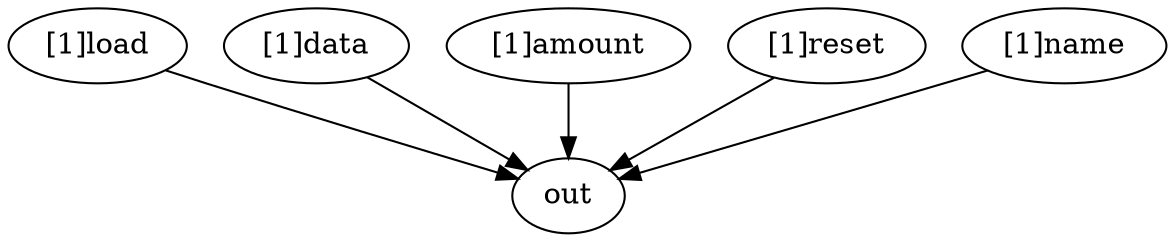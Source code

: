 strict digraph "" {
	"[1]load"	[complexity=1,
		importance=0.941177344452,
		rank=0.941177344452];
	out	[complexity=0,
		importance=0.411765191362,
		rank=0.0];
	"[1]load" -> out;
	"[1]data"	[complexity=2,
		importance=0.52941215309,
		rank=0.264706076545];
	"[1]data" -> out;
	"[1]amount"	[complexity=3,
		importance=0.52941215309,
		rank=0.176470717697];
	"[1]amount" -> out;
	"[1]reset"	[complexity=1,
		importance=1.35294253581,
		rank=1.35294253581];
	"[1]reset" -> out;
	"[1]name"	[complexity=3,
		importance=0.52941215309,
		rank=0.176470717697];
	"[1]name" -> out;
}
